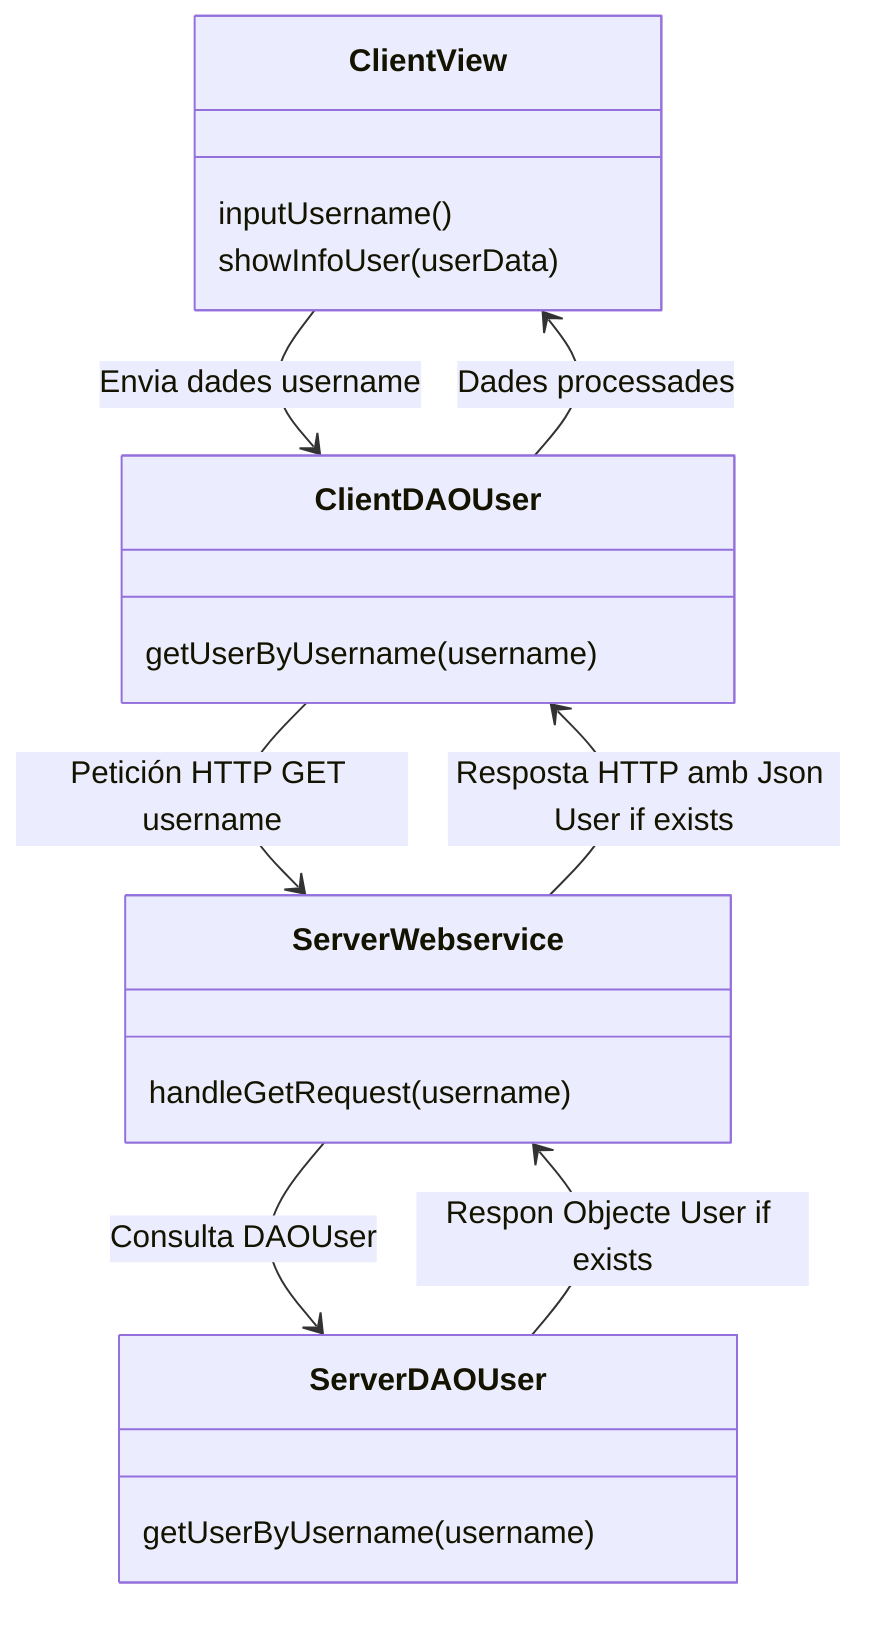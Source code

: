 classDiagram
    class ClientView {
        inputUsername()
        showInfoUser(userData)
    }

    class ClientDAOUser {
        getUserByUsername(username)
    }

    class ServerWebservice {
        handleGetRequest(username)
    }

    class ServerDAOUser {
        getUserByUsername(username)
    }

    ClientView --> ClientDAOUser : Envia dades username
    ClientDAOUser --> ServerWebservice : Petición HTTP GET username
    ServerWebservice --> ServerDAOUser : Consulta DAOUser
    ServerDAOUser --> ServerWebservice : Respon Objecte User if exists
    ServerWebservice --> ClientDAOUser : Resposta HTTP amb Json User if exists
    ClientDAOUser --> ClientView : Dades processades